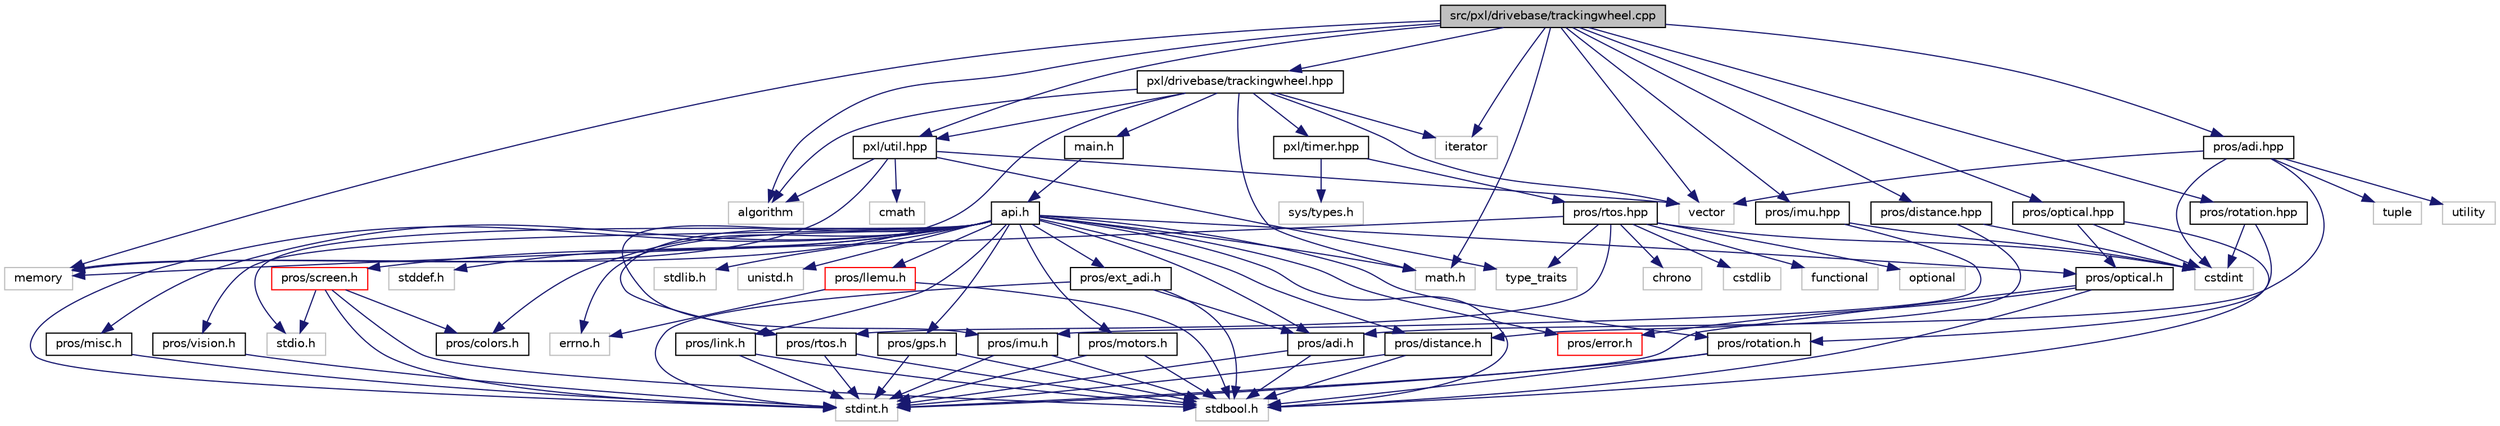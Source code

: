 digraph "src/pxl/drivebase/trackingwheel.cpp"
{
 // LATEX_PDF_SIZE
  edge [fontname="Helvetica",fontsize="10",labelfontname="Helvetica",labelfontsize="10"];
  node [fontname="Helvetica",fontsize="10",shape=record];
  Node1 [label="src/pxl/drivebase/trackingwheel.cpp",height=0.2,width=0.4,color="black", fillcolor="grey75", style="filled", fontcolor="black",tooltip=" "];
  Node1 -> Node2 [color="midnightblue",fontsize="10",style="solid"];
  Node2 [label="pxl/drivebase/trackingwheel.hpp",height=0.2,width=0.4,color="black", fillcolor="white", style="filled",URL="$trackingwheel_8hpp.html",tooltip=" "];
  Node2 -> Node3 [color="midnightblue",fontsize="10",style="solid"];
  Node3 [label="algorithm",height=0.2,width=0.4,color="grey75", fillcolor="white", style="filled",tooltip=" "];
  Node2 -> Node4 [color="midnightblue",fontsize="10",style="solid"];
  Node4 [label="iterator",height=0.2,width=0.4,color="grey75", fillcolor="white", style="filled",tooltip=" "];
  Node2 -> Node5 [color="midnightblue",fontsize="10",style="solid"];
  Node5 [label="memory",height=0.2,width=0.4,color="grey75", fillcolor="white", style="filled",tooltip=" "];
  Node2 -> Node6 [color="midnightblue",fontsize="10",style="solid"];
  Node6 [label="vector",height=0.2,width=0.4,color="grey75", fillcolor="white", style="filled",tooltip=" "];
  Node2 -> Node7 [color="midnightblue",fontsize="10",style="solid"];
  Node7 [label="main.h",height=0.2,width=0.4,color="black", fillcolor="white", style="filled",URL="$main_8h.html",tooltip=" "];
  Node7 -> Node8 [color="midnightblue",fontsize="10",style="solid"];
  Node8 [label="api.h",height=0.2,width=0.4,color="black", fillcolor="white", style="filled",URL="$api_8h.html",tooltip=" "];
  Node8 -> Node9 [color="midnightblue",fontsize="10",style="solid"];
  Node9 [label="errno.h",height=0.2,width=0.4,color="grey75", fillcolor="white", style="filled",tooltip=" "];
  Node8 -> Node10 [color="midnightblue",fontsize="10",style="solid"];
  Node10 [label="math.h",height=0.2,width=0.4,color="grey75", fillcolor="white", style="filled",tooltip=" "];
  Node8 -> Node11 [color="midnightblue",fontsize="10",style="solid"];
  Node11 [label="stdbool.h",height=0.2,width=0.4,color="grey75", fillcolor="white", style="filled",tooltip=" "];
  Node8 -> Node12 [color="midnightblue",fontsize="10",style="solid"];
  Node12 [label="stddef.h",height=0.2,width=0.4,color="grey75", fillcolor="white", style="filled",tooltip=" "];
  Node8 -> Node13 [color="midnightblue",fontsize="10",style="solid"];
  Node13 [label="stdint.h",height=0.2,width=0.4,color="grey75", fillcolor="white", style="filled",tooltip=" "];
  Node8 -> Node14 [color="midnightblue",fontsize="10",style="solid"];
  Node14 [label="stdio.h",height=0.2,width=0.4,color="grey75", fillcolor="white", style="filled",tooltip=" "];
  Node8 -> Node15 [color="midnightblue",fontsize="10",style="solid"];
  Node15 [label="stdlib.h",height=0.2,width=0.4,color="grey75", fillcolor="white", style="filled",tooltip=" "];
  Node8 -> Node16 [color="midnightblue",fontsize="10",style="solid"];
  Node16 [label="unistd.h",height=0.2,width=0.4,color="grey75", fillcolor="white", style="filled",tooltip=" "];
  Node8 -> Node17 [color="midnightblue",fontsize="10",style="solid"];
  Node17 [label="pros/adi.h",height=0.2,width=0.4,color="black", fillcolor="white", style="filled",URL="$adi_8h.html",tooltip=" "];
  Node17 -> Node11 [color="midnightblue",fontsize="10",style="solid"];
  Node17 -> Node13 [color="midnightblue",fontsize="10",style="solid"];
  Node8 -> Node18 [color="midnightblue",fontsize="10",style="solid"];
  Node18 [label="pros/colors.h",height=0.2,width=0.4,color="black", fillcolor="white", style="filled",URL="$colors_8h.html",tooltip=" "];
  Node8 -> Node19 [color="midnightblue",fontsize="10",style="solid"];
  Node19 [label="pros/distance.h",height=0.2,width=0.4,color="black", fillcolor="white", style="filled",URL="$distance_8h.html",tooltip=" "];
  Node19 -> Node11 [color="midnightblue",fontsize="10",style="solid"];
  Node19 -> Node13 [color="midnightblue",fontsize="10",style="solid"];
  Node8 -> Node20 [color="midnightblue",fontsize="10",style="solid"];
  Node20 [label="pros/error.h",height=0.2,width=0.4,color="red", fillcolor="white", style="filled",URL="$error_8h.html",tooltip=" "];
  Node8 -> Node22 [color="midnightblue",fontsize="10",style="solid"];
  Node22 [label="pros/ext_adi.h",height=0.2,width=0.4,color="black", fillcolor="white", style="filled",URL="$ext__adi_8h.html",tooltip=" "];
  Node22 -> Node11 [color="midnightblue",fontsize="10",style="solid"];
  Node22 -> Node13 [color="midnightblue",fontsize="10",style="solid"];
  Node22 -> Node17 [color="midnightblue",fontsize="10",style="solid"];
  Node8 -> Node23 [color="midnightblue",fontsize="10",style="solid"];
  Node23 [label="pros/gps.h",height=0.2,width=0.4,color="black", fillcolor="white", style="filled",URL="$gps_8h.html",tooltip=" "];
  Node23 -> Node11 [color="midnightblue",fontsize="10",style="solid"];
  Node23 -> Node13 [color="midnightblue",fontsize="10",style="solid"];
  Node8 -> Node24 [color="midnightblue",fontsize="10",style="solid"];
  Node24 [label="pros/imu.h",height=0.2,width=0.4,color="black", fillcolor="white", style="filled",URL="$imu_8h.html",tooltip=" "];
  Node24 -> Node11 [color="midnightblue",fontsize="10",style="solid"];
  Node24 -> Node13 [color="midnightblue",fontsize="10",style="solid"];
  Node8 -> Node25 [color="midnightblue",fontsize="10",style="solid"];
  Node25 [label="pros/link.h",height=0.2,width=0.4,color="black", fillcolor="white", style="filled",URL="$link_8h.html",tooltip=" "];
  Node25 -> Node11 [color="midnightblue",fontsize="10",style="solid"];
  Node25 -> Node13 [color="midnightblue",fontsize="10",style="solid"];
  Node8 -> Node26 [color="midnightblue",fontsize="10",style="solid"];
  Node26 [label="pros/llemu.h",height=0.2,width=0.4,color="red", fillcolor="white", style="filled",URL="$llemu_8h.html",tooltip=" "];
  Node26 -> Node9 [color="midnightblue",fontsize="10",style="solid"];
  Node26 -> Node11 [color="midnightblue",fontsize="10",style="solid"];
  Node8 -> Node92 [color="midnightblue",fontsize="10",style="solid"];
  Node92 [label="pros/misc.h",height=0.2,width=0.4,color="black", fillcolor="white", style="filled",URL="$misc_8h.html",tooltip=" "];
  Node92 -> Node13 [color="midnightblue",fontsize="10",style="solid"];
  Node8 -> Node93 [color="midnightblue",fontsize="10",style="solid"];
  Node93 [label="pros/motors.h",height=0.2,width=0.4,color="black", fillcolor="white", style="filled",URL="$motors_8h.html",tooltip=" "];
  Node93 -> Node11 [color="midnightblue",fontsize="10",style="solid"];
  Node93 -> Node13 [color="midnightblue",fontsize="10",style="solid"];
  Node8 -> Node94 [color="midnightblue",fontsize="10",style="solid"];
  Node94 [label="pros/optical.h",height=0.2,width=0.4,color="black", fillcolor="white", style="filled",URL="$optical_8h.html",tooltip=" "];
  Node94 -> Node11 [color="midnightblue",fontsize="10",style="solid"];
  Node94 -> Node13 [color="midnightblue",fontsize="10",style="solid"];
  Node94 -> Node20 [color="midnightblue",fontsize="10",style="solid"];
  Node8 -> Node95 [color="midnightblue",fontsize="10",style="solid"];
  Node95 [label="pros/rotation.h",height=0.2,width=0.4,color="black", fillcolor="white", style="filled",URL="$rotation_8h.html",tooltip=" "];
  Node95 -> Node11 [color="midnightblue",fontsize="10",style="solid"];
  Node95 -> Node13 [color="midnightblue",fontsize="10",style="solid"];
  Node8 -> Node96 [color="midnightblue",fontsize="10",style="solid"];
  Node96 [label="pros/rtos.h",height=0.2,width=0.4,color="black", fillcolor="white", style="filled",URL="$rtos_8h.html",tooltip=" "];
  Node96 -> Node11 [color="midnightblue",fontsize="10",style="solid"];
  Node96 -> Node13 [color="midnightblue",fontsize="10",style="solid"];
  Node8 -> Node97 [color="midnightblue",fontsize="10",style="solid"];
  Node97 [label="pros/screen.h",height=0.2,width=0.4,color="red", fillcolor="white", style="filled",URL="$screen_8h.html",tooltip=" "];
  Node97 -> Node11 [color="midnightblue",fontsize="10",style="solid"];
  Node97 -> Node14 [color="midnightblue",fontsize="10",style="solid"];
  Node97 -> Node13 [color="midnightblue",fontsize="10",style="solid"];
  Node97 -> Node18 [color="midnightblue",fontsize="10",style="solid"];
  Node8 -> Node99 [color="midnightblue",fontsize="10",style="solid"];
  Node99 [label="pros/vision.h",height=0.2,width=0.4,color="black", fillcolor="white", style="filled",URL="$vision_8h.html",tooltip=" "];
  Node99 -> Node13 [color="midnightblue",fontsize="10",style="solid"];
  Node2 -> Node10 [color="midnightblue",fontsize="10",style="solid"];
  Node2 -> Node100 [color="midnightblue",fontsize="10",style="solid"];
  Node100 [label="pxl/timer.hpp",height=0.2,width=0.4,color="black", fillcolor="white", style="filled",URL="$pxl_2timer_8hpp.html",tooltip=" "];
  Node100 -> Node101 [color="midnightblue",fontsize="10",style="solid"];
  Node101 [label="sys/types.h",height=0.2,width=0.4,color="grey75", fillcolor="white", style="filled",tooltip=" "];
  Node100 -> Node102 [color="midnightblue",fontsize="10",style="solid"];
  Node102 [label="pros/rtos.hpp",height=0.2,width=0.4,color="black", fillcolor="white", style="filled",URL="$rtos_8hpp.html",tooltip=" "];
  Node102 -> Node96 [color="midnightblue",fontsize="10",style="solid"];
  Node102 -> Node103 [color="midnightblue",fontsize="10",style="solid"];
  Node103 [label="chrono",height=0.2,width=0.4,color="grey75", fillcolor="white", style="filled",tooltip=" "];
  Node102 -> Node104 [color="midnightblue",fontsize="10",style="solid"];
  Node104 [label="cstdint",height=0.2,width=0.4,color="grey75", fillcolor="white", style="filled",tooltip=" "];
  Node102 -> Node105 [color="midnightblue",fontsize="10",style="solid"];
  Node105 [label="cstdlib",height=0.2,width=0.4,color="grey75", fillcolor="white", style="filled",tooltip=" "];
  Node102 -> Node106 [color="midnightblue",fontsize="10",style="solid"];
  Node106 [label="functional",height=0.2,width=0.4,color="grey75", fillcolor="white", style="filled",tooltip=" "];
  Node102 -> Node5 [color="midnightblue",fontsize="10",style="solid"];
  Node102 -> Node107 [color="midnightblue",fontsize="10",style="solid"];
  Node107 [label="optional",height=0.2,width=0.4,color="grey75", fillcolor="white", style="filled",tooltip=" "];
  Node102 -> Node108 [color="midnightblue",fontsize="10",style="solid"];
  Node108 [label="type_traits",height=0.2,width=0.4,color="grey75", fillcolor="white", style="filled",tooltip=" "];
  Node2 -> Node109 [color="midnightblue",fontsize="10",style="solid"];
  Node109 [label="pxl/util.hpp",height=0.2,width=0.4,color="black", fillcolor="white", style="filled",URL="$util_8hpp.html",tooltip=" "];
  Node109 -> Node3 [color="midnightblue",fontsize="10",style="solid"];
  Node109 -> Node110 [color="midnightblue",fontsize="10",style="solid"];
  Node110 [label="cmath",height=0.2,width=0.4,color="grey75", fillcolor="white", style="filled",tooltip=" "];
  Node109 -> Node5 [color="midnightblue",fontsize="10",style="solid"];
  Node109 -> Node108 [color="midnightblue",fontsize="10",style="solid"];
  Node109 -> Node6 [color="midnightblue",fontsize="10",style="solid"];
  Node1 -> Node3 [color="midnightblue",fontsize="10",style="solid"];
  Node1 -> Node4 [color="midnightblue",fontsize="10",style="solid"];
  Node1 -> Node5 [color="midnightblue",fontsize="10",style="solid"];
  Node1 -> Node6 [color="midnightblue",fontsize="10",style="solid"];
  Node1 -> Node10 [color="midnightblue",fontsize="10",style="solid"];
  Node1 -> Node111 [color="midnightblue",fontsize="10",style="solid"];
  Node111 [label="pros/adi.hpp",height=0.2,width=0.4,color="black", fillcolor="white", style="filled",URL="$adi_8hpp.html",tooltip=" "];
  Node111 -> Node104 [color="midnightblue",fontsize="10",style="solid"];
  Node111 -> Node112 [color="midnightblue",fontsize="10",style="solid"];
  Node112 [label="tuple",height=0.2,width=0.4,color="grey75", fillcolor="white", style="filled",tooltip=" "];
  Node111 -> Node113 [color="midnightblue",fontsize="10",style="solid"];
  Node113 [label="utility",height=0.2,width=0.4,color="grey75", fillcolor="white", style="filled",tooltip=" "];
  Node111 -> Node6 [color="midnightblue",fontsize="10",style="solid"];
  Node111 -> Node17 [color="midnightblue",fontsize="10",style="solid"];
  Node1 -> Node114 [color="midnightblue",fontsize="10",style="solid"];
  Node114 [label="pros/distance.hpp",height=0.2,width=0.4,color="black", fillcolor="white", style="filled",URL="$distance_8hpp.html",tooltip=" "];
  Node114 -> Node104 [color="midnightblue",fontsize="10",style="solid"];
  Node114 -> Node19 [color="midnightblue",fontsize="10",style="solid"];
  Node1 -> Node115 [color="midnightblue",fontsize="10",style="solid"];
  Node115 [label="pros/imu.hpp",height=0.2,width=0.4,color="black", fillcolor="white", style="filled",URL="$imu_8hpp.html",tooltip=" "];
  Node115 -> Node104 [color="midnightblue",fontsize="10",style="solid"];
  Node115 -> Node24 [color="midnightblue",fontsize="10",style="solid"];
  Node1 -> Node116 [color="midnightblue",fontsize="10",style="solid"];
  Node116 [label="pros/optical.hpp",height=0.2,width=0.4,color="black", fillcolor="white", style="filled",URL="$optical_8hpp.html",tooltip=" "];
  Node116 -> Node11 [color="midnightblue",fontsize="10",style="solid"];
  Node116 -> Node104 [color="midnightblue",fontsize="10",style="solid"];
  Node116 -> Node94 [color="midnightblue",fontsize="10",style="solid"];
  Node1 -> Node117 [color="midnightblue",fontsize="10",style="solid"];
  Node117 [label="pros/rotation.hpp",height=0.2,width=0.4,color="black", fillcolor="white", style="filled",URL="$rotation_8hpp.html",tooltip=" "];
  Node117 -> Node104 [color="midnightblue",fontsize="10",style="solid"];
  Node117 -> Node95 [color="midnightblue",fontsize="10",style="solid"];
  Node1 -> Node109 [color="midnightblue",fontsize="10",style="solid"];
}
